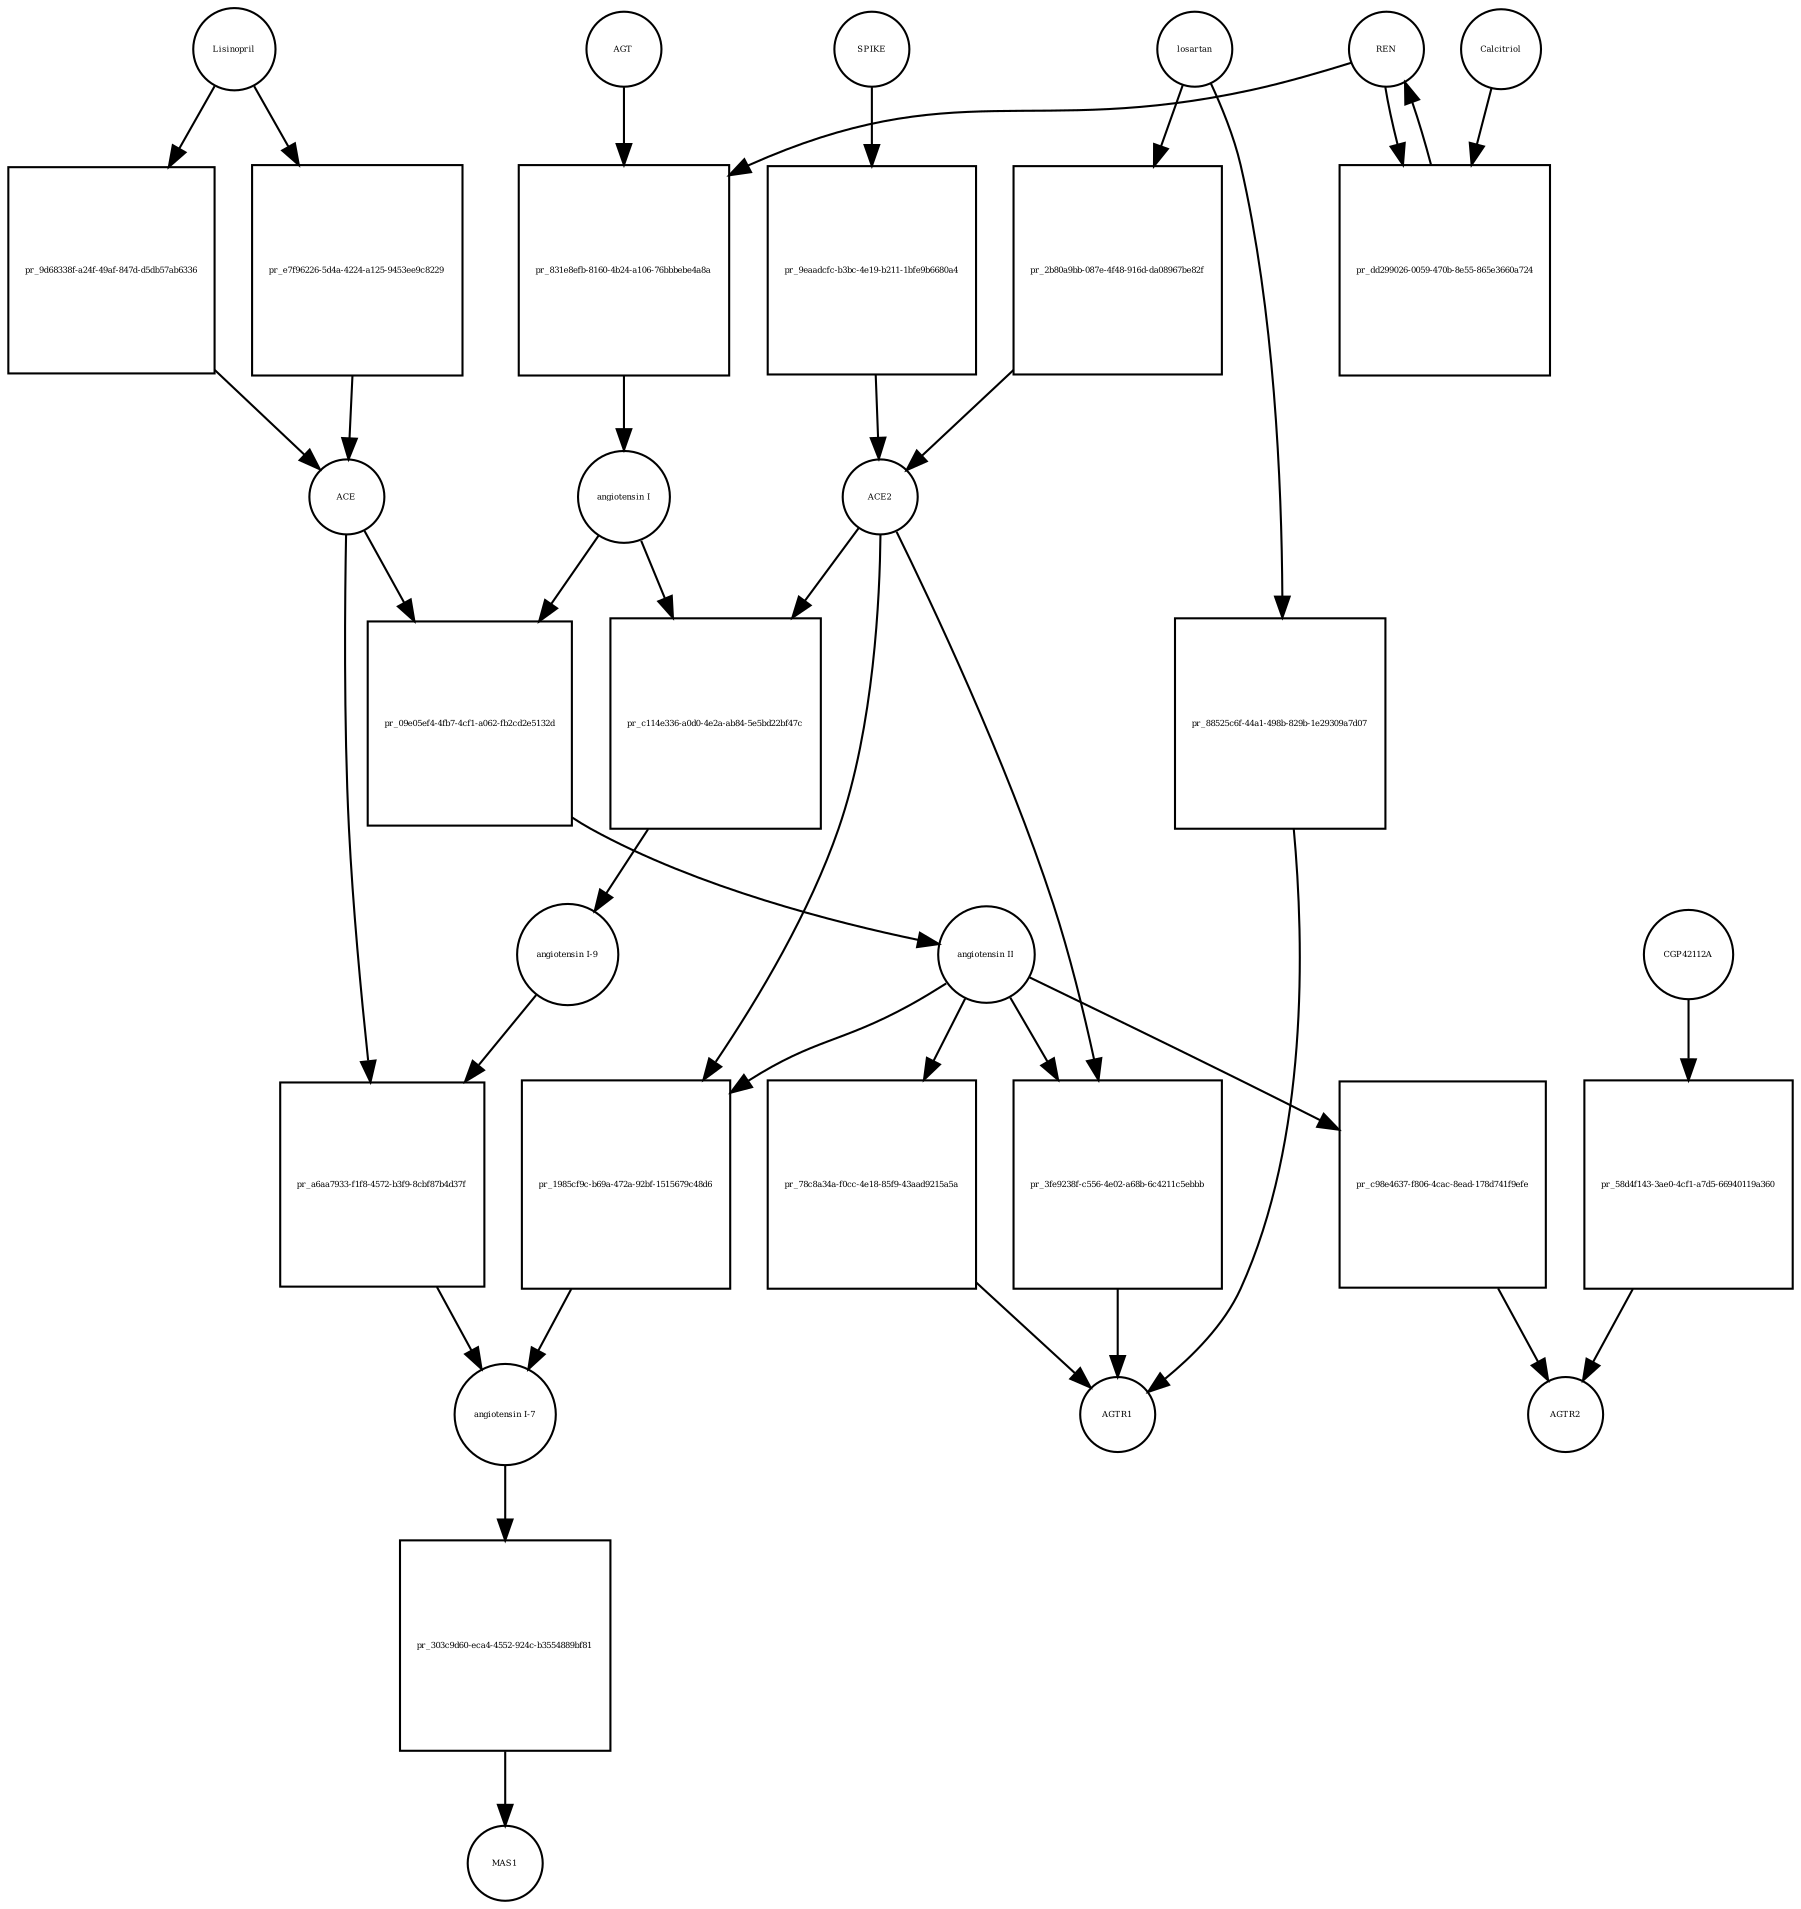 strict digraph  {
AGT [annotation="", bipartite=0, cls=macromolecule, fontsize=4, label=AGT, shape=circle];
"pr_831e8efb-8160-4b24-a106-76bbbebe4a8a" [annotation="", bipartite=1, cls=process, fontsize=4, label="pr_831e8efb-8160-4b24-a106-76bbbebe4a8a", shape=square];
"angiotensin I" [annotation="", bipartite=0, cls="simple chemical", fontsize=4, label="angiotensin I", shape=circle];
REN [annotation="", bipartite=0, cls=macromolecule, fontsize=4, label=REN, shape=circle];
"pr_09e05ef4-4fb7-4cf1-a062-fb2cd2e5132d" [annotation="", bipartite=1, cls=process, fontsize=4, label="pr_09e05ef4-4fb7-4cf1-a062-fb2cd2e5132d", shape=square];
"angiotensin II" [annotation="", bipartite=0, cls="simple chemical", fontsize=4, label="angiotensin II", shape=circle];
ACE [annotation="", bipartite=0, cls=macromolecule, fontsize=4, label=ACE, shape=circle];
"pr_c114e336-a0d0-4e2a-ab84-5e5bd22bf47c" [annotation="", bipartite=1, cls=process, fontsize=4, label="pr_c114e336-a0d0-4e2a-ab84-5e5bd22bf47c", shape=square];
"angiotensin I-9" [annotation="", bipartite=0, cls="simple chemical", fontsize=4, label="angiotensin I-9", shape=circle];
ACE2 [annotation="", bipartite=0, cls=macromolecule, fontsize=4, label=ACE2, shape=circle];
"pr_a6aa7933-f1f8-4572-b3f9-8cbf87b4d37f" [annotation="", bipartite=1, cls=process, fontsize=4, label="pr_a6aa7933-f1f8-4572-b3f9-8cbf87b4d37f", shape=square];
"angiotensin I-7" [annotation="", bipartite=0, cls="simple chemical", fontsize=4, label="angiotensin I-7", shape=circle];
"pr_1985cf9c-b69a-472a-92bf-1515679c48d6" [annotation="", bipartite=1, cls=process, fontsize=4, label="pr_1985cf9c-b69a-472a-92bf-1515679c48d6", shape=square];
SPIKE [annotation="", bipartite=0, cls=macromolecule, fontsize=4, label=SPIKE, shape=circle];
"pr_9eaadcfc-b3bc-4e19-b211-1bfe9b6680a4" [annotation="", bipartite=1, cls=process, fontsize=4, label="pr_9eaadcfc-b3bc-4e19-b211-1bfe9b6680a4", shape=square];
Lisinopril [annotation="", bipartite=0, cls="simple chemical", fontsize=4, label=Lisinopril, shape=circle];
"pr_9d68338f-a24f-49af-847d-d5db57ab6336" [annotation="", bipartite=1, cls=process, fontsize=4, label="pr_9d68338f-a24f-49af-847d-d5db57ab6336", shape=square];
"pr_78c8a34a-f0cc-4e18-85f9-43aad9215a5a" [annotation="", bipartite=1, cls=process, fontsize=4, label="pr_78c8a34a-f0cc-4e18-85f9-43aad9215a5a", shape=square];
AGTR1 [annotation="", bipartite=0, cls=macromolecule, fontsize=4, label=AGTR1, shape=circle];
"pr_c98e4637-f806-4cac-8ead-178d741f9efe" [annotation="", bipartite=1, cls=process, fontsize=4, label="pr_c98e4637-f806-4cac-8ead-178d741f9efe", shape=square];
AGTR2 [annotation="", bipartite=0, cls=macromolecule, fontsize=4, label=AGTR2, shape=circle];
"pr_303c9d60-eca4-4552-924c-b3554889bf81" [annotation="", bipartite=1, cls=process, fontsize=4, label="pr_303c9d60-eca4-4552-924c-b3554889bf81", shape=square];
MAS1 [annotation="", bipartite=0, cls=macromolecule, fontsize=4, label=MAS1, shape=circle];
losartan [annotation="", bipartite=0, cls="simple chemical", fontsize=4, label=losartan, shape=circle];
"pr_88525c6f-44a1-498b-829b-1e29309a7d07" [annotation="", bipartite=1, cls=process, fontsize=4, label="pr_88525c6f-44a1-498b-829b-1e29309a7d07", shape=square];
"pr_dd299026-0059-470b-8e55-865e3660a724" [annotation="", bipartite=1, cls=process, fontsize=4, label="pr_dd299026-0059-470b-8e55-865e3660a724", shape=square];
Calcitriol [annotation="", bipartite=0, cls="simple chemical", fontsize=4, label=Calcitriol, shape=circle];
"pr_e7f96226-5d4a-4224-a125-9453ee9c8229" [annotation="", bipartite=1, cls=process, fontsize=4, label="pr_e7f96226-5d4a-4224-a125-9453ee9c8229", shape=square];
"pr_3fe9238f-c556-4e02-a68b-6c4211c5ebbb" [annotation="", bipartite=1, cls=process, fontsize=4, label="pr_3fe9238f-c556-4e02-a68b-6c4211c5ebbb", shape=square];
CGP42112A [annotation="", bipartite=0, cls="simple chemical", fontsize=4, label=CGP42112A, shape=circle];
"pr_58d4f143-3ae0-4cf1-a7d5-66940119a360" [annotation="", bipartite=1, cls=process, fontsize=4, label="pr_58d4f143-3ae0-4cf1-a7d5-66940119a360", shape=square];
"pr_2b80a9bb-087e-4f48-916d-da08967be82f" [annotation="", bipartite=1, cls=process, fontsize=4, label="pr_2b80a9bb-087e-4f48-916d-da08967be82f", shape=square];
AGT -> "pr_831e8efb-8160-4b24-a106-76bbbebe4a8a"  [annotation="", interaction_type=consumption];
"pr_831e8efb-8160-4b24-a106-76bbbebe4a8a" -> "angiotensin I"  [annotation="", interaction_type=production];
"angiotensin I" -> "pr_09e05ef4-4fb7-4cf1-a062-fb2cd2e5132d"  [annotation="", interaction_type=consumption];
"angiotensin I" -> "pr_c114e336-a0d0-4e2a-ab84-5e5bd22bf47c"  [annotation="", interaction_type=consumption];
REN -> "pr_831e8efb-8160-4b24-a106-76bbbebe4a8a"  [annotation="", interaction_type=catalysis];
REN -> "pr_dd299026-0059-470b-8e55-865e3660a724"  [annotation="", interaction_type=consumption];
"pr_09e05ef4-4fb7-4cf1-a062-fb2cd2e5132d" -> "angiotensin II"  [annotation="", interaction_type=production];
"angiotensin II" -> "pr_1985cf9c-b69a-472a-92bf-1515679c48d6"  [annotation="", interaction_type=consumption];
"angiotensin II" -> "pr_78c8a34a-f0cc-4e18-85f9-43aad9215a5a"  [annotation="", interaction_type=consumption];
"angiotensin II" -> "pr_c98e4637-f806-4cac-8ead-178d741f9efe"  [annotation="", interaction_type=consumption];
"angiotensin II" -> "pr_3fe9238f-c556-4e02-a68b-6c4211c5ebbb"  [annotation="", interaction_type=modulation];
ACE -> "pr_09e05ef4-4fb7-4cf1-a062-fb2cd2e5132d"  [annotation="", interaction_type=catalysis];
ACE -> "pr_a6aa7933-f1f8-4572-b3f9-8cbf87b4d37f"  [annotation="", interaction_type=catalysis];
"pr_c114e336-a0d0-4e2a-ab84-5e5bd22bf47c" -> "angiotensin I-9"  [annotation="", interaction_type=production];
"angiotensin I-9" -> "pr_a6aa7933-f1f8-4572-b3f9-8cbf87b4d37f"  [annotation="", interaction_type=consumption];
ACE2 -> "pr_c114e336-a0d0-4e2a-ab84-5e5bd22bf47c"  [annotation="", interaction_type=catalysis];
ACE2 -> "pr_1985cf9c-b69a-472a-92bf-1515679c48d6"  [annotation="", interaction_type=catalysis];
ACE2 -> "pr_3fe9238f-c556-4e02-a68b-6c4211c5ebbb"  [annotation="", interaction_type=consumption];
"pr_a6aa7933-f1f8-4572-b3f9-8cbf87b4d37f" -> "angiotensin I-7"  [annotation="", interaction_type=production];
"angiotensin I-7" -> "pr_303c9d60-eca4-4552-924c-b3554889bf81"  [annotation="", interaction_type=consumption];
"pr_1985cf9c-b69a-472a-92bf-1515679c48d6" -> "angiotensin I-7"  [annotation="", interaction_type=production];
SPIKE -> "pr_9eaadcfc-b3bc-4e19-b211-1bfe9b6680a4"  [annotation="", interaction_type=consumption];
"pr_9eaadcfc-b3bc-4e19-b211-1bfe9b6680a4" -> ACE2  [annotation="", interaction_type=production];
Lisinopril -> "pr_9d68338f-a24f-49af-847d-d5db57ab6336"  [annotation="", interaction_type=consumption];
Lisinopril -> "pr_e7f96226-5d4a-4224-a125-9453ee9c8229"  [annotation="", interaction_type=consumption];
"pr_9d68338f-a24f-49af-847d-d5db57ab6336" -> ACE  [annotation="", interaction_type=production];
"pr_78c8a34a-f0cc-4e18-85f9-43aad9215a5a" -> AGTR1  [annotation="", interaction_type=production];
"pr_c98e4637-f806-4cac-8ead-178d741f9efe" -> AGTR2  [annotation="", interaction_type=production];
"pr_303c9d60-eca4-4552-924c-b3554889bf81" -> MAS1  [annotation="", interaction_type=production];
losartan -> "pr_88525c6f-44a1-498b-829b-1e29309a7d07"  [annotation="", interaction_type=consumption];
losartan -> "pr_2b80a9bb-087e-4f48-916d-da08967be82f"  [annotation="", interaction_type=consumption];
"pr_88525c6f-44a1-498b-829b-1e29309a7d07" -> AGTR1  [annotation="", interaction_type=production];
"pr_dd299026-0059-470b-8e55-865e3660a724" -> REN  [annotation="", interaction_type=production];
Calcitriol -> "pr_dd299026-0059-470b-8e55-865e3660a724"  [annotation="", interaction_type=inhibition];
"pr_e7f96226-5d4a-4224-a125-9453ee9c8229" -> ACE  [annotation="", interaction_type=production];
"pr_3fe9238f-c556-4e02-a68b-6c4211c5ebbb" -> AGTR1  [annotation="", interaction_type=production];
CGP42112A -> "pr_58d4f143-3ae0-4cf1-a7d5-66940119a360"  [annotation="", interaction_type=consumption];
"pr_58d4f143-3ae0-4cf1-a7d5-66940119a360" -> AGTR2  [annotation="", interaction_type=production];
"pr_2b80a9bb-087e-4f48-916d-da08967be82f" -> ACE2  [annotation="", interaction_type=production];
}
